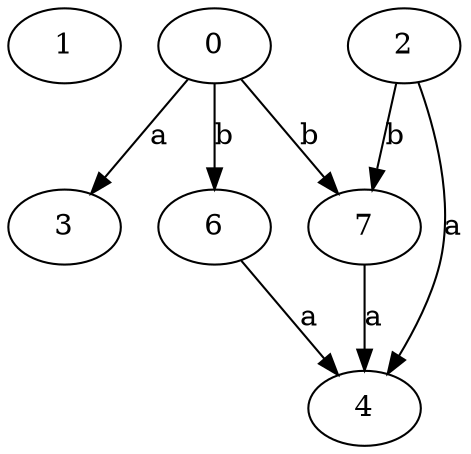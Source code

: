 strict digraph  {
1;
0;
2;
3;
4;
6;
7;
0 -> 3  [label=a];
0 -> 6  [label=b];
0 -> 7  [label=b];
2 -> 4  [label=a];
2 -> 7  [label=b];
6 -> 4  [label=a];
7 -> 4  [label=a];
}
